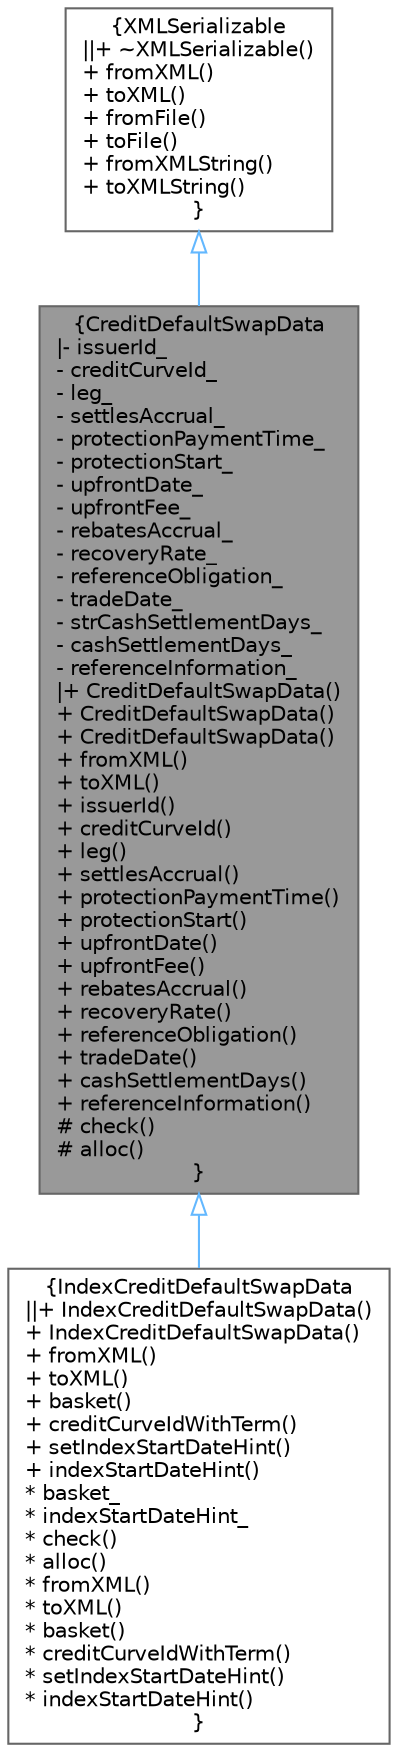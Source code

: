 digraph "CreditDefaultSwapData"
{
 // INTERACTIVE_SVG=YES
 // LATEX_PDF_SIZE
  bgcolor="transparent";
  edge [fontname=Helvetica,fontsize=10,labelfontname=Helvetica,labelfontsize=10];
  node [fontname=Helvetica,fontsize=10,shape=box,height=0.2,width=0.4];
  Node1 [label="{CreditDefaultSwapData\n|- issuerId_\l- creditCurveId_\l- leg_\l- settlesAccrual_\l- protectionPaymentTime_\l- protectionStart_\l- upfrontDate_\l- upfrontFee_\l- rebatesAccrual_\l- recoveryRate_\l- referenceObligation_\l- tradeDate_\l- strCashSettlementDays_\l- cashSettlementDays_\l- referenceInformation_\l|+ CreditDefaultSwapData()\l+ CreditDefaultSwapData()\l+ CreditDefaultSwapData()\l+ fromXML()\l+ toXML()\l+ issuerId()\l+ creditCurveId()\l+ leg()\l+ settlesAccrual()\l+ protectionPaymentTime()\l+ protectionStart()\l+ upfrontDate()\l+ upfrontFee()\l+ rebatesAccrual()\l+ recoveryRate()\l+ referenceObligation()\l+ tradeDate()\l+ cashSettlementDays()\l+ referenceInformation()\l# check()\l# alloc()\l}",height=0.2,width=0.4,color="gray40", fillcolor="grey60", style="filled", fontcolor="black",tooltip=" "];
  Node2 -> Node1 [dir="back",color="steelblue1",style="solid",arrowtail="onormal"];
  Node2 [label="{XMLSerializable\n||+ ~XMLSerializable()\l+ fromXML()\l+ toXML()\l+ fromFile()\l+ toFile()\l+ fromXMLString()\l+ toXMLString()\l}",height=0.2,width=0.4,color="gray40", fillcolor="white", style="filled",URL="$classore_1_1data_1_1_x_m_l_serializable.html",tooltip="Base class for all serializable classes."];
  Node1 -> Node3 [dir="back",color="steelblue1",style="solid",arrowtail="onormal"];
  Node3 [label="{IndexCreditDefaultSwapData\n||+ IndexCreditDefaultSwapData()\l+ IndexCreditDefaultSwapData()\l+ fromXML()\l+ toXML()\l+ basket()\l+ creditCurveIdWithTerm()\l+ setIndexStartDateHint()\l+ indexStartDateHint()\l* basket_\l* indexStartDateHint_\l* check()\l* alloc()\l* fromXML()\l* toXML()\l* basket()\l* creditCurveIdWithTerm()\l* setIndexStartDateHint()\l* indexStartDateHint()\l}",height=0.2,width=0.4,color="gray40", fillcolor="white", style="filled",URL="$classore_1_1data_1_1_index_credit_default_swap_data.html",tooltip=" "];
}
